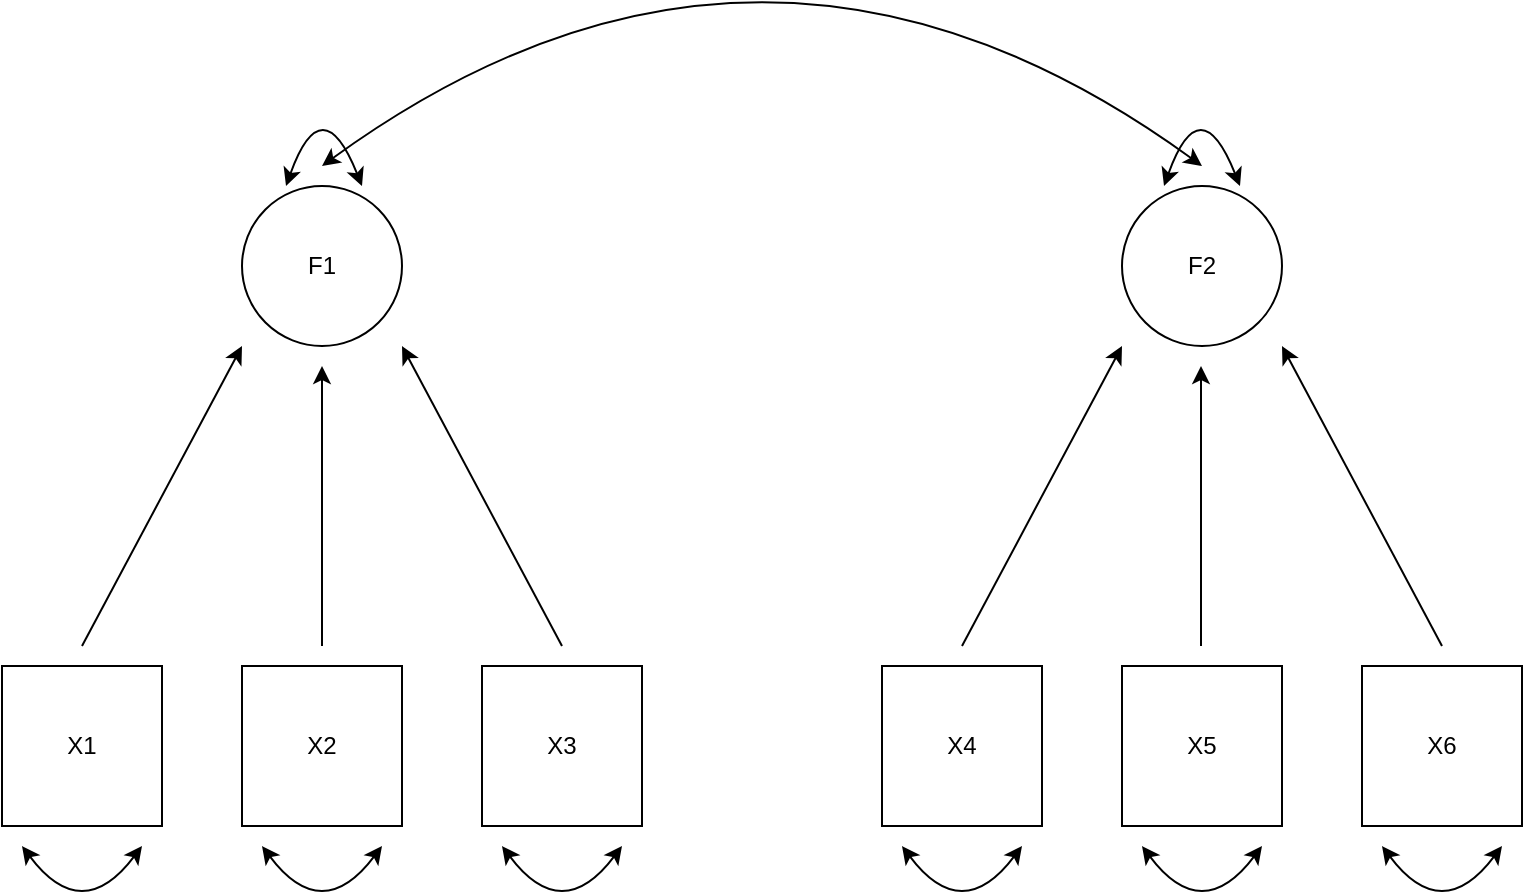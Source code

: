 <mxfile version="14.5.10" type="device"><diagram id="7yZWHM5hNiSJyR0sJOxw" name="Page-1"><mxGraphModel dx="1422" dy="736" grid="1" gridSize="10" guides="1" tooltips="1" connect="1" arrows="1" fold="1" page="1" pageScale="1" pageWidth="850" pageHeight="1100" math="0" shadow="0"><root><mxCell id="0"/><mxCell id="1" parent="0"/><mxCell id="l2Lz9_HfoFGXl_auylKm-1" value="X1" style="whiteSpace=wrap;html=1;aspect=fixed;" parent="1" vertex="1"><mxGeometry x="40" y="600" width="80" height="80" as="geometry"/></mxCell><mxCell id="l2Lz9_HfoFGXl_auylKm-2" value="X2" style="whiteSpace=wrap;html=1;aspect=fixed;" parent="1" vertex="1"><mxGeometry x="160" y="600" width="80" height="80" as="geometry"/></mxCell><mxCell id="l2Lz9_HfoFGXl_auylKm-3" value="X3" style="whiteSpace=wrap;html=1;aspect=fixed;" parent="1" vertex="1"><mxGeometry x="280" y="600" width="80" height="80" as="geometry"/></mxCell><mxCell id="l2Lz9_HfoFGXl_auylKm-4" value="X4" style="whiteSpace=wrap;html=1;aspect=fixed;" parent="1" vertex="1"><mxGeometry x="480" y="600" width="80" height="80" as="geometry"/></mxCell><mxCell id="l2Lz9_HfoFGXl_auylKm-5" value="X5" style="whiteSpace=wrap;html=1;aspect=fixed;" parent="1" vertex="1"><mxGeometry x="600" y="600" width="80" height="80" as="geometry"/></mxCell><mxCell id="l2Lz9_HfoFGXl_auylKm-6" value="X6" style="whiteSpace=wrap;html=1;aspect=fixed;" parent="1" vertex="1"><mxGeometry x="720" y="600" width="80" height="80" as="geometry"/></mxCell><mxCell id="l2Lz9_HfoFGXl_auylKm-7" value="F1" style="ellipse;whiteSpace=wrap;html=1;aspect=fixed;" parent="1" vertex="1"><mxGeometry x="160" y="360" width="80" height="80" as="geometry"/></mxCell><mxCell id="l2Lz9_HfoFGXl_auylKm-8" value="F2" style="ellipse;whiteSpace=wrap;html=1;aspect=fixed;" parent="1" vertex="1"><mxGeometry x="600" y="360" width="80" height="80" as="geometry"/></mxCell><mxCell id="l2Lz9_HfoFGXl_auylKm-9" value="" style="endArrow=classic;html=1;rounded=0;" parent="1" edge="1"><mxGeometry width="50" height="50" relative="1" as="geometry"><mxPoint x="80" y="590" as="sourcePoint"/><mxPoint x="160" y="440" as="targetPoint"/></mxGeometry></mxCell><mxCell id="l2Lz9_HfoFGXl_auylKm-10" value="" style="endArrow=classic;html=1;rounded=0;" parent="1" edge="1"><mxGeometry width="50" height="50" relative="1" as="geometry"><mxPoint x="520" y="590" as="sourcePoint"/><mxPoint x="600" y="440" as="targetPoint"/></mxGeometry></mxCell><mxCell id="l2Lz9_HfoFGXl_auylKm-11" value="" style="endArrow=classic;html=1;rounded=0;" parent="1" edge="1"><mxGeometry width="50" height="50" relative="1" as="geometry"><mxPoint x="760" y="590" as="sourcePoint"/><mxPoint x="680" y="440" as="targetPoint"/></mxGeometry></mxCell><mxCell id="l2Lz9_HfoFGXl_auylKm-12" value="" style="endArrow=classic;html=1;rounded=0;" parent="1" edge="1"><mxGeometry width="50" height="50" relative="1" as="geometry"><mxPoint x="320" y="590" as="sourcePoint"/><mxPoint x="240" y="440" as="targetPoint"/></mxGeometry></mxCell><mxCell id="l2Lz9_HfoFGXl_auylKm-13" value="" style="endArrow=classic;html=1;rounded=0;" parent="1" edge="1"><mxGeometry width="50" height="50" relative="1" as="geometry"><mxPoint x="200" y="590" as="sourcePoint"/><mxPoint x="200" y="450" as="targetPoint"/></mxGeometry></mxCell><mxCell id="l2Lz9_HfoFGXl_auylKm-14" value="" style="endArrow=classic;html=1;rounded=0;" parent="1" edge="1"><mxGeometry width="50" height="50" relative="1" as="geometry"><mxPoint x="639.5" y="590" as="sourcePoint"/><mxPoint x="639.5" y="450" as="targetPoint"/></mxGeometry></mxCell><mxCell id="tgd6ZOpWkAbLlobaqCAW-1" value="" style="endArrow=classic;startArrow=classic;html=1;curved=1;" edge="1" parent="1"><mxGeometry width="50" height="50" relative="1" as="geometry"><mxPoint x="200" y="350" as="sourcePoint"/><mxPoint x="640" y="350" as="targetPoint"/><Array as="points"><mxPoint x="420" y="190"/></Array></mxGeometry></mxCell><mxCell id="tgd6ZOpWkAbLlobaqCAW-2" value="" style="endArrow=classic;startArrow=classic;html=1;curved=1;exitX=0.275;exitY=0;exitDx=0;exitDy=0;exitPerimeter=0;" edge="1" parent="1" source="l2Lz9_HfoFGXl_auylKm-7"><mxGeometry width="50" height="50" relative="1" as="geometry"><mxPoint x="175" y="360" as="sourcePoint"/><mxPoint x="220" y="360" as="targetPoint"/><Array as="points"><mxPoint x="200" y="310"/></Array></mxGeometry></mxCell><mxCell id="tgd6ZOpWkAbLlobaqCAW-4" value="" style="endArrow=classic;startArrow=classic;html=1;curved=1;exitX=0.275;exitY=0;exitDx=0;exitDy=0;exitPerimeter=0;" edge="1" parent="1"><mxGeometry width="50" height="50" relative="1" as="geometry"><mxPoint x="621" y="360" as="sourcePoint"/><mxPoint x="659" y="360" as="targetPoint"/><Array as="points"><mxPoint x="639" y="310"/></Array></mxGeometry></mxCell><mxCell id="tgd6ZOpWkAbLlobaqCAW-5" value="" style="endArrow=classic;startArrow=classic;html=1;curved=1;" edge="1" parent="1"><mxGeometry width="50" height="50" relative="1" as="geometry"><mxPoint x="50" y="690" as="sourcePoint"/><mxPoint x="110" y="690" as="targetPoint"/><Array as="points"><mxPoint x="80" y="730"/></Array></mxGeometry></mxCell><mxCell id="tgd6ZOpWkAbLlobaqCAW-6" value="" style="endArrow=classic;startArrow=classic;html=1;curved=1;" edge="1" parent="1"><mxGeometry width="50" height="50" relative="1" as="geometry"><mxPoint x="170" y="690" as="sourcePoint"/><mxPoint x="230" y="690" as="targetPoint"/><Array as="points"><mxPoint x="200" y="730"/></Array></mxGeometry></mxCell><mxCell id="tgd6ZOpWkAbLlobaqCAW-7" value="" style="endArrow=classic;startArrow=classic;html=1;curved=1;" edge="1" parent="1"><mxGeometry width="50" height="50" relative="1" as="geometry"><mxPoint x="290" y="690" as="sourcePoint"/><mxPoint x="350" y="690" as="targetPoint"/><Array as="points"><mxPoint x="320" y="730"/></Array></mxGeometry></mxCell><mxCell id="tgd6ZOpWkAbLlobaqCAW-8" value="" style="endArrow=classic;startArrow=classic;html=1;curved=1;" edge="1" parent="1"><mxGeometry width="50" height="50" relative="1" as="geometry"><mxPoint x="490" y="690" as="sourcePoint"/><mxPoint x="550" y="690" as="targetPoint"/><Array as="points"><mxPoint x="520" y="730"/></Array></mxGeometry></mxCell><mxCell id="tgd6ZOpWkAbLlobaqCAW-9" value="" style="endArrow=classic;startArrow=classic;html=1;curved=1;" edge="1" parent="1"><mxGeometry width="50" height="50" relative="1" as="geometry"><mxPoint x="610" y="690" as="sourcePoint"/><mxPoint x="670" y="690" as="targetPoint"/><Array as="points"><mxPoint x="640" y="730"/></Array></mxGeometry></mxCell><mxCell id="tgd6ZOpWkAbLlobaqCAW-10" value="" style="endArrow=classic;startArrow=classic;html=1;curved=1;" edge="1" parent="1"><mxGeometry width="50" height="50" relative="1" as="geometry"><mxPoint x="730" y="690" as="sourcePoint"/><mxPoint x="790" y="690" as="targetPoint"/><Array as="points"><mxPoint x="760" y="730"/></Array></mxGeometry></mxCell></root></mxGraphModel></diagram></mxfile>